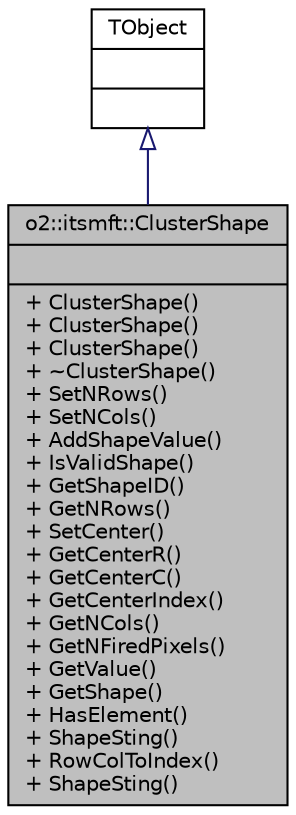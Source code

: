 digraph "o2::itsmft::ClusterShape"
{
 // INTERACTIVE_SVG=YES
  bgcolor="transparent";
  edge [fontname="Helvetica",fontsize="10",labelfontname="Helvetica",labelfontsize="10"];
  node [fontname="Helvetica",fontsize="10",shape=record];
  Node0 [label="{o2::itsmft::ClusterShape\n||+ ClusterShape()\l+ ClusterShape()\l+ ClusterShape()\l+ ~ClusterShape()\l+ SetNRows()\l+ SetNCols()\l+ AddShapeValue()\l+ IsValidShape()\l+ GetShapeID()\l+ GetNRows()\l+ SetCenter()\l+ GetCenterR()\l+ GetCenterC()\l+ GetCenterIndex()\l+ GetNCols()\l+ GetNFiredPixels()\l+ GetValue()\l+ GetShape()\l+ HasElement()\l+ ShapeSting()\l+ RowColToIndex()\l+ ShapeSting()\l}",height=0.2,width=0.4,color="black", fillcolor="grey75", style="filled", fontcolor="black"];
  Node1 -> Node0 [dir="back",color="midnightblue",fontsize="10",style="solid",arrowtail="onormal",fontname="Helvetica"];
  Node1 [label="{TObject\n||}",height=0.2,width=0.4,color="black",URL="$d5/d0f/classTObject.html"];
}
